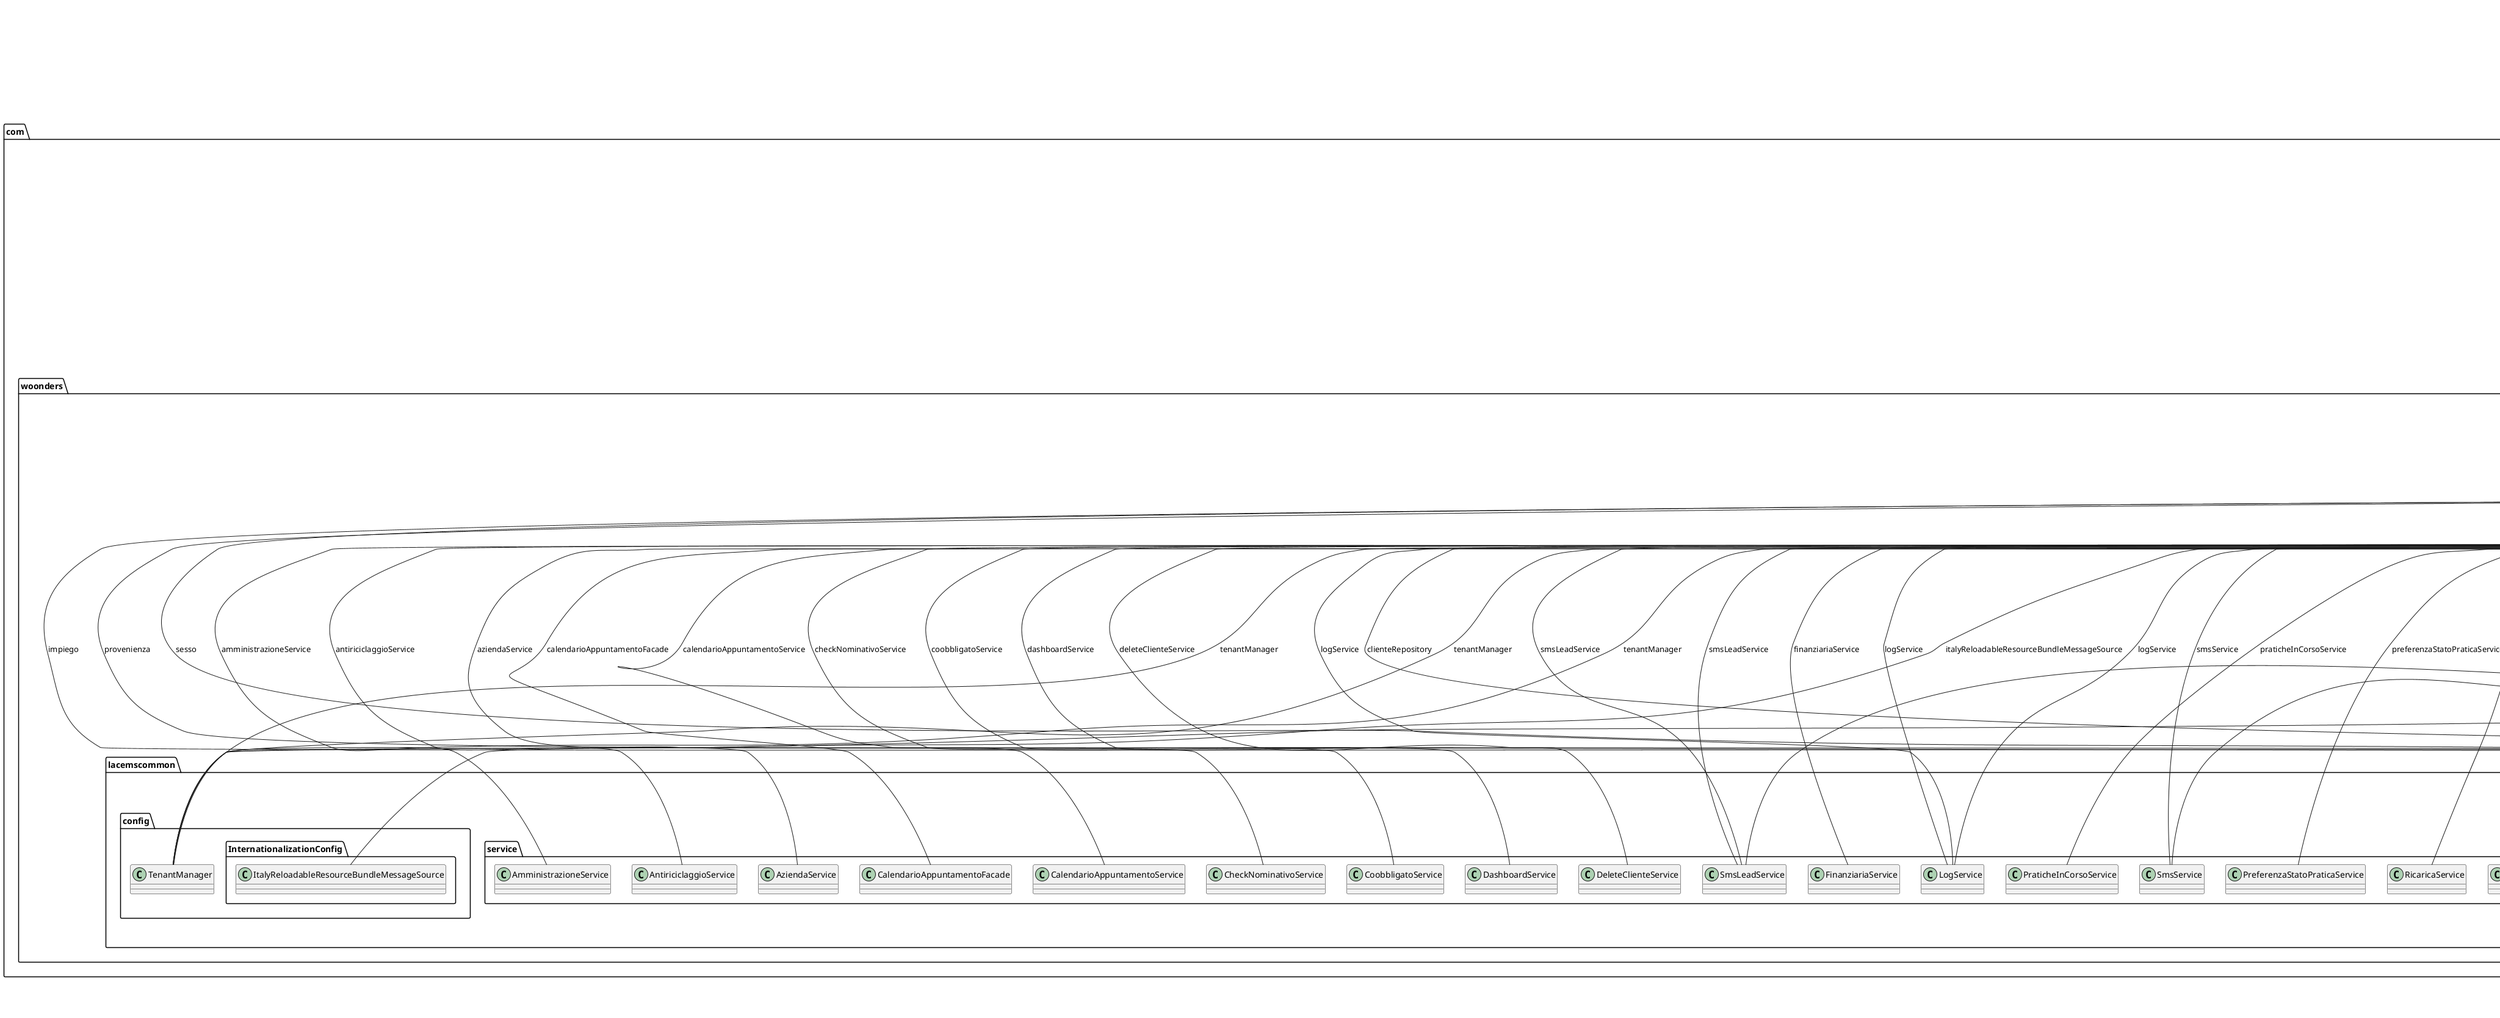 @startuml

title __LACEMS-API's Class Diagram__\n

  namespace com.woonders.lacemsapi.config {
    class com.woonders.lacemsapi.config.AppSecurityConfig {
    }
  }
  

  namespace com.woonders.lacemsapi.config {
    class com.woonders.lacemsapi.config.Constants {
    }
  }
  

  namespace com.woonders.lacemsapi.config {
    class com.woonders.lacemsapi.config.LaceMSApiApplication {
    }
  }
  

  namespace com.woonders.lacemsapi.config {
    class com.woonders.lacemsapi.config.OAuth2ServerConfigJwt {
    }
  }
  

  namespace com.woonders.lacemsapi.config {
    class com.woonders.lacemsapi.config.SwaggerConfig {
    }
  }
  

  namespace com.woonders.lacemsapi.config {
    class com.woonders.lacemsapi.config.WebMvcConfiguration {
    }
  }
  

  namespace com.woonders.lacemsapi.config {
    namespace app {
      class com.woonders.lacemsapi.config.app.RequestTenantIdentifierResolver {
      }
    }
  }
  

  namespace com.woonders.lacemsapi.controller {
    class com.woonders.lacemsapi.controller.AmministrazioneController {
    }
  }
  

  namespace com.woonders.lacemsapi.controller {
    class com.woonders.lacemsapi.controller.AntiriciclaggioController {
    }
  }
  

  namespace com.woonders.lacemsapi.controller {
    class com.woonders.lacemsapi.controller.AppController {
    }
  }
  

  namespace com.woonders.lacemsapi.controller {
    class com.woonders.lacemsapi.controller.AziendaController {
    }
  }
  

  namespace com.woonders.lacemsapi.controller {
    abstract class com.woonders.lacemsapi.controller.BaseLacePushLeadController {
    }
  }
  

  namespace com.woonders.lacemsapi.controller {
    class com.woonders.lacemsapi.controller.CalendarioController {
    }
  }
  

  namespace com.woonders.lacemsapi.controller {
    class com.woonders.lacemsapi.controller.CheckNominativoController {
    }
  }
  

  namespace com.woonders.lacemsapi.controller {
    class com.woonders.lacemsapi.controller.ClienteManagerController {
    }
  }
  

  namespace com.woonders.lacemsapi.controller {
    class com.woonders.lacemsapi.controller.ControllerConstants {
    }
  }
  

  namespace com.woonders.lacemsapi.controller {
    class com.woonders.lacemsapi.controller.CoobbligatoController {
    }
  }
  

  namespace com.woonders.lacemsapi.controller {
    class com.woonders.lacemsapi.controller.DashboardController {
    }
  }
  

  namespace com.woonders.lacemsapi.controller {
    class com.woonders.lacemsapi.controller.DashboardNominativoController {
    }
  }
  

  namespace com.woonders.lacemsapi.controller {
    class com.woonders.lacemsapi.controller.DeleteClienteController {
    }
  }
  

  namespace com.woonders.lacemsapi.controller {
    class com.woonders.lacemsapi.controller.DevisProxPushLeadController {
    }
  }
  

  namespace com.woonders.lacemsapi.controller {
    class com.woonders.lacemsapi.controller.DevisProxPushLeadDisputeController {
    }
  }
  

  namespace com.woonders.lacemsapi.controller {
    class com.woonders.lacemsapi.controller.DevisProxPushLeadDisputeControllerV2 {
    }
  }
  

  namespace com.woonders.lacemsapi.controller {
    class com.woonders.lacemsapi.controller.ExceptionHandlerController {
    }
  }
  

  namespace com.woonders.lacemsapi.controller {
    class com.woonders.lacemsapi.controller.FinanziariaController {
    }
  }
  

  namespace com.woonders.lacemsapi.controller {
    class com.woonders.lacemsapi.controller.FormLacePushLeadController {
    }
  }
  

  namespace com.woonders.lacemsapi.controller {
    class com.woonders.lacemsapi.controller.JsonLacePushLeadController {
    }
  }
  

  namespace com.woonders.lacemsapi.controller {
    class com.woonders.lacemsapi.controller.LogController {
    }
  }
  

  namespace com.woonders.lacemsapi.controller {
    class com.woonders.lacemsapi.controller.NominativoController {
    }
  }
  

  namespace com.woonders.lacemsapi.controller {
    class com.woonders.lacemsapi.controller.OperatorController {
    }
  }
  

  namespace com.woonders.lacemsapi.controller {
    class com.woonders.lacemsapi.controller.PraticheInCorsoController {
    }
  }
  

  namespace com.woonders.lacemsapi.controller {
    class com.woonders.lacemsapi.controller.PreferenzaStatoPraticaController {
    }
  }
  

  namespace com.woonders.lacemsapi.controller {
    class com.woonders.lacemsapi.controller.PreventivoController {
    }
  }
  

  namespace com.woonders.lacemsapi.controller {
    class com.woonders.lacemsapi.controller.PushSmsDeliveryReceiptsController {
    }
  }
  

  namespace com.woonders.lacemsapi.controller {
    class com.woonders.lacemsapi.controller.RicaricaController {
    }
  }
  

  namespace com.woonders.lacemsapi.controller {
    class com.woonders.lacemsapi.controller.SearchController {
    }
  }
  

  namespace com.woonders.lacemsapi.controller {
    class com.woonders.lacemsapi.controller.SettingController {
    }
  }
  

  namespace com.woonders.lacemsapi.controller {
    class com.woonders.lacemsapi.controller.SmsController {
    }
  }
  

  namespace com.woonders.lacemsapi.controller {
    class com.woonders.lacemsapi.controller.StatoNominativoController {
    }
  }
  

  namespace com.woonders.lacemsapi.controller {
    class com.woonders.lacemsapi.controller.StatoPraticheController {
    }
  }
  

  namespace com.woonders.lacemsapi.controller {
    class com.woonders.lacemsapi.controller.TenantController {
    }
  }
  

  namespace com.woonders.lacemsapi.controller {
    class com.woonders.lacemsapi.controller.ValutazioneAmministrazioneController {
    }
  }
  

  namespace com.woonders.lacemsapi.converter {
    class com.woonders.lacemsapi.converter.ClienteImpiegoConverter {
    }
  }
  

  namespace com.woonders.lacemsapi.converter {
    class com.woonders.lacemsapi.converter.LocalDateConverter {
    }
  }
  

  namespace com.woonders.lacemsapi.converter {
    class com.woonders.lacemsapi.converter.MessageTypeConverter {
    }
  }
  

  namespace com.woonders.lacemsapi.converter {
    class com.woonders.lacemsapi.converter.ProvenienzaConverter {
    }
  }
  

  namespace com.woonders.lacemsapi.converter {
    class com.woonders.lacemsapi.converter.StringToBigDecimalConverter {
    }
  }
  

  namespace com.woonders.lacemsapi.converter {
    class com.woonders.lacemsapi.converter.StringToIntConverter {
    }
  }
  

  namespace com.woonders.lacemsapi.converter {
    namespace serializer {
      class com.woonders.lacemsapi.converter.serializer.ResponseCodeSerializer {
      }
    }
  }
  

  namespace com.woonders.lacemsapi.interceptor {
    class com.woonders.lacemsapi.interceptor.RequestLogInterceptor {
    }
  }
  

  namespace com.woonders.lacemsapi.model.app {
    class com.woonders.lacemsapi.model.app.BaseMessage {
    }
  }
  

  namespace com.woonders.lacemsapi.model.app {
    class com.woonders.lacemsapi.model.app.Lead {
    }
  }
  

  namespace com.woonders.lacemsapi.service {
    interface com.woonders.lacemsapi.service.LeadService {
    }
  }
  

  namespace com.woonders.lacemsapi.service {
    class com.woonders.lacemsapi.service.LeadServiceImpl {
    }
  }
  

  com.woonders.lacemsapi.config.AppSecurityConfig -up-|> org.springframework.security.config.annotation.web.configuration.WebSecurityConfigurerAdapter
  com.woonders.lacemsapi.config.AppSecurityConfig o-- com.woonders.lacemscommon.service.OperatorService : operatorService
  com.woonders.lacemsapi.config.LaceMSApiApplication -up-|> org.springframework.boot.web.support.SpringBootServletInitializer
  com.woonders.lacemsapi.config.WebMvcConfiguration -up-|> org.springframework.web.servlet.config.annotation.WebMvcConfigurerAdapter
  com.woonders.lacemsapi.config.WebMvcConfiguration o-- com.woonders.lacemsapi.interceptor.RequestLogInterceptor : requestLogInterceptor
  com.woonders.lacemsapi.config.app.RequestTenantIdentifierResolver .up.|> org.hibernate.context.spi.CurrentTenantIdentifierResolver
  com.woonders.lacemsapi.config.app.RequestTenantIdentifierResolver .up.|> org.springframework.context.ApplicationListener
  com.woonders.lacemsapi.config.app.RequestTenantIdentifierResolver o-- com.woonders.lacemscommon.config.TenantManager : tenantManager
  com.woonders.lacemsapi.controller.AmministrazioneController o-- com.woonders.lacemscommon.service.AmministrazioneService : amministrazioneService
  com.woonders.lacemsapi.controller.AntiriciclaggioController o-- com.woonders.lacemscommon.service.AntiriciclaggioService : antiriciclaggioService
  com.woonders.lacemsapi.controller.AppController o-- com.woonders.lacemscommon.service.AppService : appService
  com.woonders.lacemsapi.controller.AziendaController o-- com.woonders.lacemscommon.service.AziendaService : aziendaService
  com.woonders.lacemsapi.controller.BaseLacePushLeadController o-- com.woonders.lacemsapi.service.LeadService : leadService
  com.woonders.lacemsapi.controller.BaseLacePushLeadController o-- com.woonders.lacemscommon.service.SmsLeadService : smsLeadService
  com.woonders.lacemsapi.controller.CalendarioController o-- com.woonders.lacemscommon.service.CalendarioAppuntamentoFacade : calendarioAppuntamentoFacade
  com.woonders.lacemsapi.controller.CalendarioController o-- com.woonders.lacemscommon.service.CalendarioAppuntamentoService : calendarioAppuntamentoService
  com.woonders.lacemsapi.controller.CheckNominativoController o-- com.woonders.lacemscommon.service.CheckNominativoService : checkNominativoService
  com.woonders.lacemsapi.controller.ClienteManagerController -up-|> com.woonders.lacemsapi.controller.AppController
  com.woonders.lacemsapi.controller.ClienteManagerController o-- com.woonders.lacemscommon.service.ClienteManagerService : clienteManagerService
  com.woonders.lacemsapi.controller.CoobbligatoController o-- com.woonders.lacemscommon.service.CoobbligatoService : coobbligatoService
  com.woonders.lacemsapi.controller.DashboardController o-- com.woonders.lacemscommon.service.DashboardService : dashboardService
  com.woonders.lacemsapi.controller.DashboardNominativoController -up-|> com.woonders.lacemsapi.controller.AppController
  com.woonders.lacemsapi.controller.DashboardNominativoController o-- com.woonders.lacemscommon.service.DashboardNominativoService : dashboardNominativoService
  com.woonders.lacemsapi.controller.DeleteClienteController o-- com.woonders.lacemscommon.service.DeleteClienteService : deleteClienteService
  com.woonders.lacemsapi.controller.DevisProxPushLeadController o-- com.woonders.lacemsapi.service.LeadService : leadService
  com.woonders.lacemsapi.controller.DevisProxPushLeadController o-- com.woonders.lacemscommon.service.SmsLeadService : smsLeadService
  com.woonders.lacemsapi.controller.DevisProxPushLeadController o-- com.woonders.lacemscommon.config.TenantManager : tenantManager
  com.woonders.lacemsapi.controller.DevisProxPushLeadDisputeController o-- com.woonders.lacemsapi.service.LeadService : leadService
  com.woonders.lacemsapi.controller.DevisProxPushLeadDisputeController o-- com.woonders.lacemscommon.service.SmsLeadService : smsLeadService
  com.woonders.lacemsapi.controller.DevisProxPushLeadDisputeController o-- com.woonders.lacemscommon.config.TenantManager : tenantManager
  com.woonders.lacemsapi.controller.DevisProxPushLeadDisputeControllerV2 o-- com.woonders.lacemscommon.db.repository.ClienteRepository : clienteRepository
  com.woonders.lacemsapi.controller.DevisProxPushLeadDisputeControllerV2 o-- com.woonders.lacemscommon.service.LogService : logService
  com.woonders.lacemsapi.controller.DevisProxPushLeadDisputeControllerV2 o-- com.woonders.lacemscommon.config.TenantManager : tenantManager
  com.woonders.lacemsapi.controller.FinanziariaController o-- com.woonders.lacemscommon.service.FinanziariaService : finanziariaService
  com.woonders.lacemsapi.controller.FormLacePushLeadController -up-|> com.woonders.lacemsapi.controller.BaseLacePushLeadController
  com.woonders.lacemsapi.controller.JsonLacePushLeadController -up-|> com.woonders.lacemsapi.controller.BaseLacePushLeadController
  com.woonders.lacemsapi.controller.LogController o-- com.woonders.lacemscommon.service.LogService : logService
  com.woonders.lacemsapi.controller.NominativoController -up-|> com.woonders.lacemsapi.controller.AppController
  com.woonders.lacemsapi.controller.NominativoController o-- com.woonders.lacemscommon.service.NominativoService : nominativoService
  com.woonders.lacemsapi.controller.OperatorController o-- com.woonders.lacemscommon.service.OperatorService : operatorService
  com.woonders.lacemsapi.controller.PraticheInCorsoController o-- com.woonders.lacemscommon.service.PraticheInCorsoService : praticheInCorsoService
  com.woonders.lacemsapi.controller.PreferenzaStatoPraticaController o-- com.woonders.lacemscommon.service.PreferenzaStatoPraticaService : preferenzaStatoPraticaService
  com.woonders.lacemsapi.controller.PreventivoController -up-|> com.woonders.lacemsapi.controller.AppController
  com.woonders.lacemsapi.controller.PreventivoController o-- com.woonders.lacemscommon.service.PreventivoService : preventivoService
  com.woonders.lacemsapi.controller.PushSmsDeliveryReceiptsController o-- com.woonders.lacemscommon.config.InternationalizationConfig.ItalyReloadableResourceBundleMessageSource : italyReloadableResourceBundleMessageSource
  com.woonders.lacemsapi.controller.PushSmsDeliveryReceiptsController o-- com.woonders.lacemscommon.service.LogService : logService
  com.woonders.lacemsapi.controller.PushSmsDeliveryReceiptsController o-- com.woonders.lacemscommon.service.SmsService : smsService
  com.woonders.lacemsapi.controller.RicaricaController o-- com.woonders.lacemscommon.service.RicaricaService : ricaricaService
  com.woonders.lacemsapi.controller.SearchController o-- com.woonders.lacemscommon.service.SearchService : searchService
  com.woonders.lacemsapi.controller.SettingController o-- com.woonders.lacemscommon.service.SettingService : settingService
  com.woonders.lacemsapi.controller.SmsController o-- com.woonders.lacemscommon.service.SmsService : smsService
  com.woonders.lacemsapi.controller.SmsController o-- com.woonders.lacemscommon.service.SmsServiceFacade : smsServiceFacade
  com.woonders.lacemsapi.controller.StatoNominativoController o-- com.woonders.lacemscommon.service.StatoNominativoService : statoNominativoService
  com.woonders.lacemsapi.controller.StatoPraticheController -up-|> com.woonders.lacemsapi.controller.AppController
  com.woonders.lacemsapi.controller.StatoPraticheController o-- com.woonders.lacemscommon.service.StatoPraticheService : statoPraticheService
  com.woonders.lacemsapi.controller.TenantController o-- com.woonders.lacemscommon.db.tenantrepository.SmsTenantRepository : smsTenantRepo
  com.woonders.lacemsapi.controller.TenantController o-- com.woonders.lacemscommon.service.TenantService : tenantService
  com.woonders.lacemsapi.controller.ValutazioneAmministrazioneController o-- com.woonders.lacemscommon.service.ValutazioneAmministrazioneService : valutazioneAmministrazioneService
  com.woonders.lacemsapi.converter.ClienteImpiegoConverter .up.|> org.springframework.core.convert.converter.Converter
  com.woonders.lacemsapi.converter.LocalDateConverter .up.|> org.springframework.core.convert.converter.Converter
  com.woonders.lacemsapi.converter.LocalDateConverter -up-|> com.fasterxml.jackson.databind.JsonDeserializer
  com.woonders.lacemsapi.converter.MessageTypeConverter .up.|> org.springframework.core.convert.converter.Converter
  com.woonders.lacemsapi.converter.ProvenienzaConverter .up.|> org.springframework.core.convert.converter.Converter
  com.woonders.lacemsapi.converter.ProvenienzaConverter -up-|> com.fasterxml.jackson.databind.JsonDeserializer
  com.woonders.lacemsapi.converter.StringToBigDecimalConverter .up.|> org.springframework.core.convert.converter.Converter
  com.woonders.lacemsapi.converter.StringToIntConverter .up.|> org.springframework.core.convert.converter.Converter
  com.woonders.lacemsapi.converter.serializer.ResponseCodeSerializer -up-|> com.fasterxml.jackson.databind.JsonSerializer
  com.woonders.lacemsapi.interceptor.RequestLogInterceptor -up-|> org.springframework.web.servlet.handler.HandlerInterceptorAdapter
  com.woonders.lacemsapi.interceptor.RequestLogInterceptor o-- com.woonders.lacemsapi.config.app.RequestTenantIdentifierResolver : requestTenantIdentifierResolver
  com.woonders.lacemsapi.interceptor.RequestLogInterceptor o-- com.woonders.lacemscommon.config.TenantManager : tenantManager
  com.woonders.lacemsapi.model.app.BaseMessage o-- com.woonders.lacemsapi.model.app.BaseMessage.ResponseCode : responseCode
  com.woonders.lacemsapi.model.app.Lead o-- com.woonders.lacemscommon.db.entityenum.Impiego : impiego
  com.woonders.lacemsapi.model.app.Lead o-- com.woonders.lacemscommon.db.entityenum.Provenienza : provenienza
  com.woonders.lacemsapi.model.app.Lead o-- com.woonders.lacemscommon.db.entity.Cliente.Sesso : sesso
  com.woonders.lacemsapi.service.LeadServiceImpl .up.|> com.woonders.lacemsapi.service.LeadService
  com.woonders.lacemsapi.service.LeadServiceImpl o-- com.woonders.lacemscommon.db.repository.ClienteRepository : clienteRepository
  com.woonders.lacemsapi.service.LeadServiceImpl o-- com.woonders.lacemscommon.app.viewmodel.creator.ClienteViewModelCreator : clienteViewModelCreator
  com.woonders.lacemsapi.service.LeadServiceImpl o-- com.woonders.lacemscommon.db.repository.OperatorRepository : operatorRepository
  com.woonders.lacemsapi.service.LeadServiceImpl o-- com.woonders.lacemscommon.db.repository.ResidenzaRepository : residenzaRepository
  com.woonders.lacemsapi.service.LeadServiceImpl o-- com.woonders.lacemscommon.db.repository.RoleRepository : roleRepository


right footer


PlantUML diagram generated by SketchIt! (https://bitbucket.org/pmesmeur/sketch.it)
For more information about this tool, please contact philippe.mesmeur@gmail.com
endfooter

@enduml

